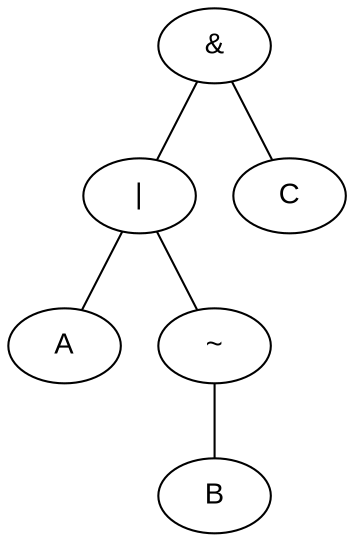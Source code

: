 graph logic {
node [ fontname = "Arial" ]
node1 [ label = " & " ]
node1 -- node2
node1 -- node6
node2 [ label = " | " ]
node2 -- node3
node2 -- node4
node3 [ label = " A " ]
node4 [ label = " ~ " ]
node4 -- node5
node5 [ label = " B " ]
node6 [ label = " C " ]
}

